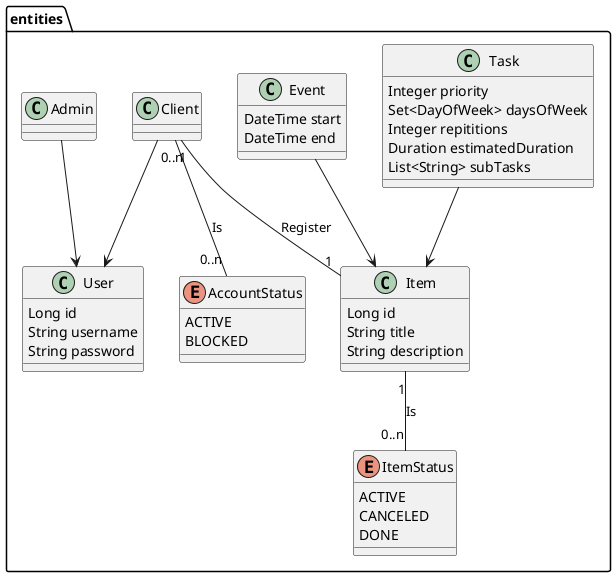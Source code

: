 @startuml classes

top to bottom direction

package entities {
    ' class Note{
    '     Long id
    '     String title
    '     String body
    ' }
    enum ItemStatus{
        ACTIVE
        CANCELED
        DONE
    }
    class Item {
        Long id
        String title
        String description
    }
    class Task{
        Integer priority
        Set<DayOfWeek> daysOfWeek
        Integer repititions
        Duration estimatedDuration
        List<String> subTasks
    }
    class Event{
        DateTime start
        DateTime end
    }
    enum AccountStatus{
        ACTIVE
        BLOCKED
    }
    class User{
        Long id
        String username
        String password
    }
    class Client{}
    class Admin{}
}

Client --> User
Admin --> User

Task --> Item
Event --> Item

' Client "0..n" -- "1" Note : Write
Client "0..n" -- "1" Item : Register

Item "1" -- "0..n" ItemStatus : Is
Client "1" -- "0..n" AccountStatus : Is

@enduml